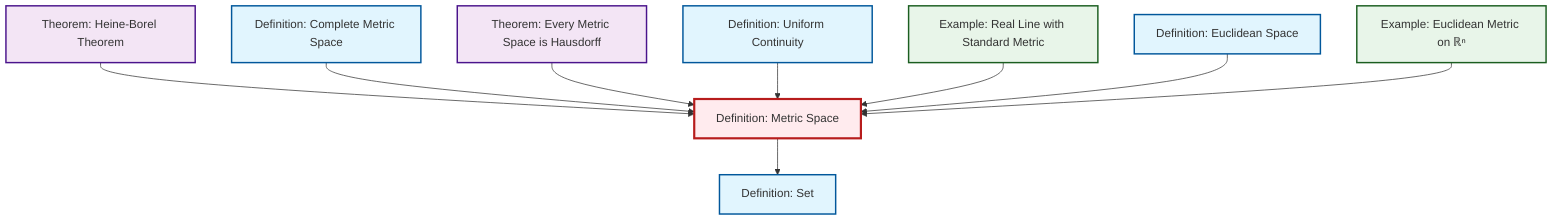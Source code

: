 graph TD
    classDef definition fill:#e1f5fe,stroke:#01579b,stroke-width:2px
    classDef theorem fill:#f3e5f5,stroke:#4a148c,stroke-width:2px
    classDef axiom fill:#fff3e0,stroke:#e65100,stroke-width:2px
    classDef example fill:#e8f5e9,stroke:#1b5e20,stroke-width:2px
    classDef current fill:#ffebee,stroke:#b71c1c,stroke-width:3px
    def-euclidean-space["Definition: Euclidean Space"]:::definition
    ex-real-line-metric["Example: Real Line with Standard Metric"]:::example
    thm-metric-hausdorff["Theorem: Every Metric Space is Hausdorff"]:::theorem
    def-complete-metric-space["Definition: Complete Metric Space"]:::definition
    thm-heine-borel["Theorem: Heine-Borel Theorem"]:::theorem
    def-uniform-continuity["Definition: Uniform Continuity"]:::definition
    ex-euclidean-metric["Example: Euclidean Metric on ℝⁿ"]:::example
    def-metric-space["Definition: Metric Space"]:::definition
    def-set["Definition: Set"]:::definition
    def-metric-space --> def-set
    thm-heine-borel --> def-metric-space
    def-complete-metric-space --> def-metric-space
    thm-metric-hausdorff --> def-metric-space
    def-uniform-continuity --> def-metric-space
    ex-real-line-metric --> def-metric-space
    def-euclidean-space --> def-metric-space
    ex-euclidean-metric --> def-metric-space
    class def-metric-space current
